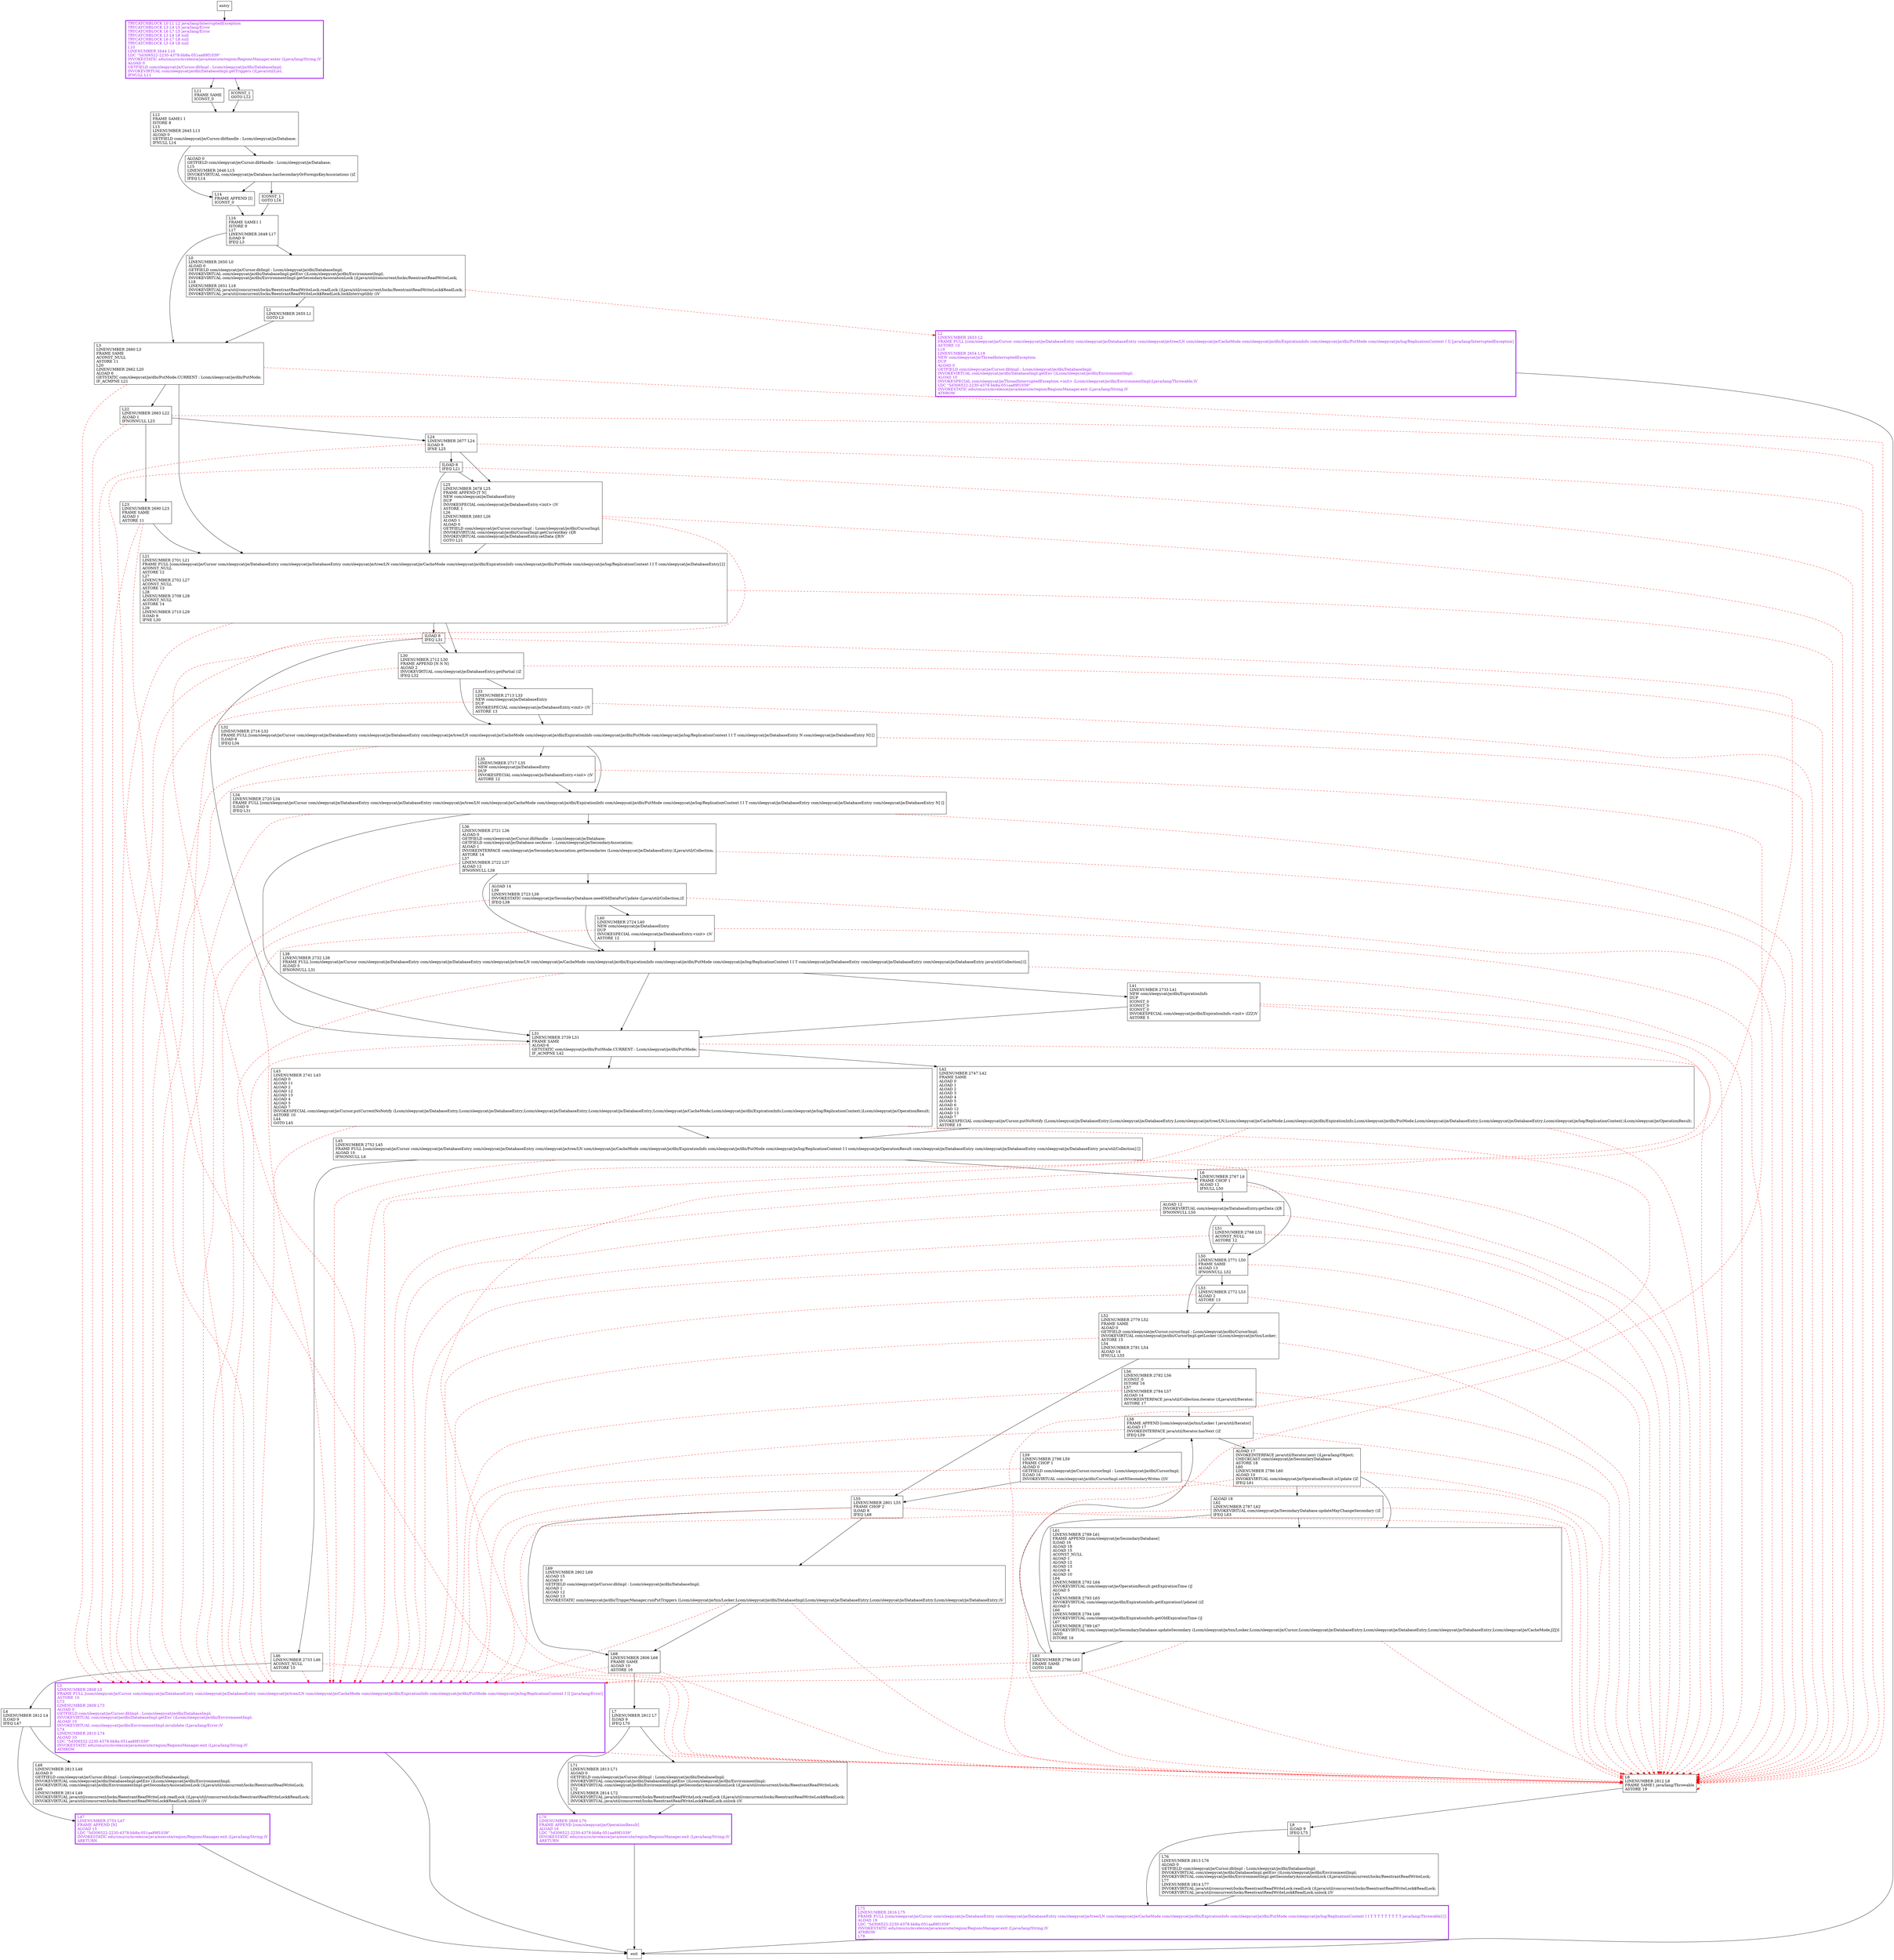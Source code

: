 digraph putNotify {
node [shape=record];
1356320070 [label="L3\lLINENUMBER 2660 L3\lFRAME SAME\lACONST_NULL\lASTORE 11\lL20\lLINENUMBER 2662 L20\lALOAD 6\lGETSTATIC com/sleepycat/je/dbi/PutMode.CURRENT : Lcom/sleepycat/je/dbi/PutMode;\lIF_ACMPNE L21\l"];
1911085191 [label="L53\lLINENUMBER 2772 L53\lALOAD 2\lASTORE 13\l"];
1904707109 [label="L63\lLINENUMBER 2796 L63\lFRAME SAME\lGOTO L58\l"];
747241647 [label="L8\lLINENUMBER 2812 L8\lFRAME SAME1 java/lang/Throwable\lASTORE 19\l"];
1273055221 [label="L42\lLINENUMBER 2747 L42\lFRAME SAME\lALOAD 0\lALOAD 1\lALOAD 2\lALOAD 3\lALOAD 4\lALOAD 5\lALOAD 6\lALOAD 12\lALOAD 13\lALOAD 7\lINVOKESPECIAL com/sleepycat/je/Cursor.putNoNotify (Lcom/sleepycat/je/DatabaseEntry;Lcom/sleepycat/je/DatabaseEntry;Lcom/sleepycat/je/tree/LN;Lcom/sleepycat/je/CacheMode;Lcom/sleepycat/je/dbi/ExpirationInfo;Lcom/sleepycat/je/dbi/PutMode;Lcom/sleepycat/je/DatabaseEntry;Lcom/sleepycat/je/DatabaseEntry;Lcom/sleepycat/je/log/ReplicationContext;)Lcom/sleepycat/je/OperationResult;\lASTORE 10\l"];
1542496608 [label="L75\lLINENUMBER 2816 L75\lFRAME FULL [com/sleepycat/je/Cursor com/sleepycat/je/DatabaseEntry com/sleepycat/je/DatabaseEntry com/sleepycat/je/tree/LN com/sleepycat/je/CacheMode com/sleepycat/je/dbi/ExpirationInfo com/sleepycat/je/dbi/PutMode com/sleepycat/je/log/ReplicationContext I I T T T T T T T T T java/lang/Throwable] []\lALOAD 19\lLDC \"5d306522-2230-4378-bb8a-051aa89f1039\"\lINVOKESTATIC edu/cmu/cs/mvelezce/java/execute/region/RegionsManager.exit (Ljava/lang/String;)V\lATHROW\lL78\l"];
1324254858 [label="L68\lLINENUMBER 2806 L68\lFRAME SAME\lALOAD 10\lASTORE 16\l"];
42515369 [label="L70\lLINENUMBER 2806 L70\lFRAME APPEND [com/sleepycat/je/OperationResult]\lALOAD 16\lLDC \"5d306522-2230-4378-bb8a-051aa89f1039\"\lINVOKESTATIC edu/cmu/cs/mvelezce/java/execute/region/RegionsManager.exit (Ljava/lang/String;)V\lARETURN\l"];
1193419939 [label="L45\lLINENUMBER 2752 L45\lFRAME FULL [com/sleepycat/je/Cursor com/sleepycat/je/DatabaseEntry com/sleepycat/je/DatabaseEntry com/sleepycat/je/tree/LN com/sleepycat/je/CacheMode com/sleepycat/je/dbi/ExpirationInfo com/sleepycat/je/dbi/PutMode com/sleepycat/je/log/ReplicationContext I I com/sleepycat/je/OperationResult com/sleepycat/je/DatabaseEntry com/sleepycat/je/DatabaseEntry com/sleepycat/je/DatabaseEntry java/util/Collection] []\lALOAD 10\lIFNONNULL L6\l"];
1011900615 [label="ALOAD 17\lINVOKEINTERFACE java/util/Iterator.next ()Ljava/lang/Object;\lCHECKCAST com/sleepycat/je/SecondaryDatabase\lASTORE 18\lL60\lLINENUMBER 2786 L60\lALOAD 10\lINVOKEVIRTUAL com/sleepycat/je/OperationResult.isUpdate ()Z\lIFEQ L61\l"];
1541616012 [label="L52\lLINENUMBER 2779 L52\lFRAME SAME\lALOAD 0\lGETFIELD com/sleepycat/je/Cursor.cursorImpl : Lcom/sleepycat/je/dbi/CursorImpl;\lINVOKEVIRTUAL com/sleepycat/je/dbi/CursorImpl.getLocker ()Lcom/sleepycat/je/txn/Locker;\lASTORE 15\lL54\lLINENUMBER 2781 L54\lALOAD 14\lIFNULL L55\l"];
863499705 [label="L32\lLINENUMBER 2716 L32\lFRAME FULL [com/sleepycat/je/Cursor com/sleepycat/je/DatabaseEntry com/sleepycat/je/DatabaseEntry com/sleepycat/je/tree/LN com/sleepycat/je/CacheMode com/sleepycat/je/dbi/ExpirationInfo com/sleepycat/je/dbi/PutMode com/sleepycat/je/log/ReplicationContext I I T com/sleepycat/je/DatabaseEntry N com/sleepycat/je/DatabaseEntry N] []\lILOAD 8\lIFEQ L34\l"];
441608999 [label="L55\lLINENUMBER 2801 L55\lFRAME CHOP 2\lILOAD 8\lIFEQ L68\l"];
1332984524 [label="L71\lLINENUMBER 2813 L71\lALOAD 0\lGETFIELD com/sleepycat/je/Cursor.dbImpl : Lcom/sleepycat/je/dbi/DatabaseImpl;\lINVOKEVIRTUAL com/sleepycat/je/dbi/DatabaseImpl.getEnv ()Lcom/sleepycat/je/dbi/EnvironmentImpl;\lINVOKEVIRTUAL com/sleepycat/je/dbi/EnvironmentImpl.getSecondaryAssociationLock ()Ljava/util/concurrent/locks/ReentrantReadWriteLock;\lL72\lLINENUMBER 2814 L72\lINVOKEVIRTUAL java/util/concurrent/locks/ReentrantReadWriteLock.readLock ()Ljava/util/concurrent/locks/ReentrantReadWriteLock$ReadLock;\lINVOKEVIRTUAL java/util/concurrent/locks/ReentrantReadWriteLock$ReadLock.unlock ()V\l"];
812234489 [label="ICONST_1\lGOTO L16\l"];
1494789149 [label="L14\lFRAME APPEND [I]\lICONST_0\l"];
1606504535 [label="L38\lLINENUMBER 2732 L38\lFRAME FULL [com/sleepycat/je/Cursor com/sleepycat/je/DatabaseEntry com/sleepycat/je/DatabaseEntry com/sleepycat/je/tree/LN com/sleepycat/je/CacheMode com/sleepycat/je/dbi/ExpirationInfo com/sleepycat/je/dbi/PutMode com/sleepycat/je/log/ReplicationContext I I T com/sleepycat/je/DatabaseEntry com/sleepycat/je/DatabaseEntry com/sleepycat/je/DatabaseEntry java/util/Collection] []\lALOAD 5\lIFNONNULL L31\l"];
1509989335 [label="L61\lLINENUMBER 2789 L61\lFRAME APPEND [com/sleepycat/je/SecondaryDatabase]\lILOAD 16\lALOAD 18\lALOAD 15\lACONST_NULL\lALOAD 1\lALOAD 12\lALOAD 13\lALOAD 4\lALOAD 10\lL64\lLINENUMBER 2792 L64\lINVOKEVIRTUAL com/sleepycat/je/OperationResult.getExpirationTime ()J\lALOAD 5\lL65\lLINENUMBER 2793 L65\lINVOKEVIRTUAL com/sleepycat/je/dbi/ExpirationInfo.getExpirationUpdated ()Z\lALOAD 5\lL66\lLINENUMBER 2794 L66\lINVOKEVIRTUAL com/sleepycat/je/dbi/ExpirationInfo.getOldExpirationTime ()J\lL67\lLINENUMBER 2789 L67\lINVOKEVIRTUAL com/sleepycat/je/SecondaryDatabase.updateSecondary (Lcom/sleepycat/je/txn/Locker;Lcom/sleepycat/je/Cursor;Lcom/sleepycat/je/DatabaseEntry;Lcom/sleepycat/je/DatabaseEntry;Lcom/sleepycat/je/DatabaseEntry;Lcom/sleepycat/je/CacheMode;JZJ)I\lIADD\lISTORE 16\l"];
1553980054 [label="L5\lLINENUMBER 2808 L5\lFRAME FULL [com/sleepycat/je/Cursor com/sleepycat/je/DatabaseEntry com/sleepycat/je/DatabaseEntry com/sleepycat/je/tree/LN com/sleepycat/je/CacheMode com/sleepycat/je/dbi/ExpirationInfo com/sleepycat/je/dbi/PutMode com/sleepycat/je/log/ReplicationContext I I] [java/lang/Error]\lASTORE 10\lL73\lLINENUMBER 2809 L73\lALOAD 0\lGETFIELD com/sleepycat/je/Cursor.dbImpl : Lcom/sleepycat/je/dbi/DatabaseImpl;\lINVOKEVIRTUAL com/sleepycat/je/dbi/DatabaseImpl.getEnv ()Lcom/sleepycat/je/dbi/EnvironmentImpl;\lALOAD 10\lINVOKEVIRTUAL com/sleepycat/je/dbi/EnvironmentImpl.invalidate (Ljava/lang/Error;)V\lL74\lLINENUMBER 2810 L74\lALOAD 10\lLDC \"5d306522-2230-4378-bb8a-051aa89f1039\"\lINVOKESTATIC edu/cmu/cs/mvelezce/java/execute/region/RegionsManager.exit (Ljava/lang/String;)V\lATHROW\l"];
986486318 [label="L16\lFRAME SAME1 I\lISTORE 9\lL17\lLINENUMBER 2648 L17\lILOAD 9\lIFEQ L3\l"];
2013208123 [label="L58\lFRAME APPEND [com/sleepycat/je/txn/Locker I java/util/Iterator]\lALOAD 17\lINVOKEINTERFACE java/util/Iterator.hasNext ()Z\lIFEQ L59\l"];
1441890860 [label="L23\lLINENUMBER 2690 L23\lFRAME SAME\lALOAD 1\lASTORE 11\l"];
786200746 [label="L43\lLINENUMBER 2741 L43\lALOAD 0\lALOAD 11\lALOAD 2\lALOAD 12\lALOAD 13\lALOAD 4\lALOAD 5\lALOAD 7\lINVOKESPECIAL com/sleepycat/je/Cursor.putCurrentNoNotify (Lcom/sleepycat/je/DatabaseEntry;Lcom/sleepycat/je/DatabaseEntry;Lcom/sleepycat/je/DatabaseEntry;Lcom/sleepycat/je/DatabaseEntry;Lcom/sleepycat/je/CacheMode;Lcom/sleepycat/je/dbi/ExpirationInfo;Lcom/sleepycat/je/log/ReplicationContext;)Lcom/sleepycat/je/OperationResult;\lASTORE 10\lL44\lGOTO L45\l"];
2060609886 [label="L11\lFRAME SAME\lICONST_0\l"];
1877239769 [label="ILOAD 8\lIFEQ L31\l"];
1500528058 [label="L1\lLINENUMBER 2655 L1\lGOTO L3\l"];
2111044917 [label="L7\lLINENUMBER 2812 L7\lILOAD 9\lIFEQ L70\l"];
1402453409 [label="L36\lLINENUMBER 2721 L36\lALOAD 0\lGETFIELD com/sleepycat/je/Cursor.dbHandle : Lcom/sleepycat/je/Database;\lGETFIELD com/sleepycat/je/Database.secAssoc : Lcom/sleepycat/je/SecondaryAssociation;\lALOAD 1\lINVOKEINTERFACE com/sleepycat/je/SecondaryAssociation.getSecondaries (Lcom/sleepycat/je/DatabaseEntry;)Ljava/util/Collection;\lASTORE 14\lL37\lLINENUMBER 2722 L37\lALOAD 12\lIFNONNULL L38\l"];
2137392837 [label="L2\lLINENUMBER 2653 L2\lFRAME FULL [com/sleepycat/je/Cursor com/sleepycat/je/DatabaseEntry com/sleepycat/je/DatabaseEntry com/sleepycat/je/tree/LN com/sleepycat/je/CacheMode com/sleepycat/je/dbi/ExpirationInfo com/sleepycat/je/dbi/PutMode com/sleepycat/je/log/ReplicationContext I I] [java/lang/InterruptedException]\lASTORE 10\lL19\lLINENUMBER 2654 L19\lNEW com/sleepycat/je/ThreadInterruptedException\lDUP\lALOAD 0\lGETFIELD com/sleepycat/je/Cursor.dbImpl : Lcom/sleepycat/je/dbi/DatabaseImpl;\lINVOKEVIRTUAL com/sleepycat/je/dbi/DatabaseImpl.getEnv ()Lcom/sleepycat/je/dbi/EnvironmentImpl;\lALOAD 10\lINVOKESPECIAL com/sleepycat/je/ThreadInterruptedException.\<init\> (Lcom/sleepycat/je/dbi/EnvironmentImpl;Ljava/lang/Throwable;)V\lLDC \"5d306522-2230-4378-bb8a-051aa89f1039\"\lINVOKESTATIC edu/cmu/cs/mvelezce/java/execute/region/RegionsManager.exit (Ljava/lang/String;)V\lATHROW\l"];
664257991 [label="L47\lLINENUMBER 2753 L47\lFRAME APPEND [N]\lALOAD 15\lLDC \"5d306522-2230-4378-bb8a-051aa89f1039\"\lINVOKESTATIC edu/cmu/cs/mvelezce/java/execute/region/RegionsManager.exit (Ljava/lang/String;)V\lARETURN\l"];
1949786556 [label="L30\lLINENUMBER 2712 L30\lFRAME APPEND [N N N]\lALOAD 2\lINVOKEVIRTUAL com/sleepycat/je/DatabaseEntry.getPartial ()Z\lIFEQ L32\l"];
545011338 [label="L34\lLINENUMBER 2720 L34\lFRAME FULL [com/sleepycat/je/Cursor com/sleepycat/je/DatabaseEntry com/sleepycat/je/DatabaseEntry com/sleepycat/je/tree/LN com/sleepycat/je/CacheMode com/sleepycat/je/dbi/ExpirationInfo com/sleepycat/je/dbi/PutMode com/sleepycat/je/log/ReplicationContext I I T com/sleepycat/je/DatabaseEntry com/sleepycat/je/DatabaseEntry com/sleepycat/je/DatabaseEntry N] []\lILOAD 9\lIFEQ L31\l"];
81516259 [label="L51\lLINENUMBER 2768 L51\lACONST_NULL\lASTORE 12\l"];
1791226039 [label="L48\lLINENUMBER 2813 L48\lALOAD 0\lGETFIELD com/sleepycat/je/Cursor.dbImpl : Lcom/sleepycat/je/dbi/DatabaseImpl;\lINVOKEVIRTUAL com/sleepycat/je/dbi/DatabaseImpl.getEnv ()Lcom/sleepycat/je/dbi/EnvironmentImpl;\lINVOKEVIRTUAL com/sleepycat/je/dbi/EnvironmentImpl.getSecondaryAssociationLock ()Ljava/util/concurrent/locks/ReentrantReadWriteLock;\lL49\lLINENUMBER 2814 L49\lINVOKEVIRTUAL java/util/concurrent/locks/ReentrantReadWriteLock.readLock ()Ljava/util/concurrent/locks/ReentrantReadWriteLock$ReadLock;\lINVOKEVIRTUAL java/util/concurrent/locks/ReentrantReadWriteLock$ReadLock.unlock ()V\l"];
830256290 [label="L0\lLINENUMBER 2650 L0\lALOAD 0\lGETFIELD com/sleepycat/je/Cursor.dbImpl : Lcom/sleepycat/je/dbi/DatabaseImpl;\lINVOKEVIRTUAL com/sleepycat/je/dbi/DatabaseImpl.getEnv ()Lcom/sleepycat/je/dbi/EnvironmentImpl;\lINVOKEVIRTUAL com/sleepycat/je/dbi/EnvironmentImpl.getSecondaryAssociationLock ()Ljava/util/concurrent/locks/ReentrantReadWriteLock;\lL18\lLINENUMBER 2651 L18\lINVOKEVIRTUAL java/util/concurrent/locks/ReentrantReadWriteLock.readLock ()Ljava/util/concurrent/locks/ReentrantReadWriteLock$ReadLock;\lINVOKEVIRTUAL java/util/concurrent/locks/ReentrantReadWriteLock$ReadLock.lockInterruptibly ()V\l"];
587193267 [label="L31\lLINENUMBER 2739 L31\lFRAME SAME\lALOAD 6\lGETSTATIC com/sleepycat/je/dbi/PutMode.CURRENT : Lcom/sleepycat/je/dbi/PutMode;\lIF_ACMPNE L42\l"];
894578201 [label="L59\lLINENUMBER 2798 L59\lFRAME CHOP 1\lALOAD 0\lGETFIELD com/sleepycat/je/Cursor.cursorImpl : Lcom/sleepycat/je/dbi/CursorImpl;\lILOAD 16\lINVOKEVIRTUAL com/sleepycat/je/dbi/CursorImpl.setNSecondaryWrites (I)V\l"];
189928282 [label="L24\lLINENUMBER 2677 L24\lILOAD 9\lIFNE L25\l"];
1418682917 [label="TRYCATCHBLOCK L0 L1 L2 java/lang/InterruptedException\lTRYCATCHBLOCK L3 L4 L5 java/lang/Error\lTRYCATCHBLOCK L6 L7 L5 java/lang/Error\lTRYCATCHBLOCK L3 L4 L8 null\lTRYCATCHBLOCK L6 L7 L8 null\lTRYCATCHBLOCK L5 L9 L8 null\lL10\lLINENUMBER 2644 L10\lLDC \"5d306522-2230-4378-bb8a-051aa89f1039\"\lINVOKESTATIC edu/cmu/cs/mvelezce/java/execute/region/RegionsManager.enter (Ljava/lang/String;)V\lALOAD 0\lGETFIELD com/sleepycat/je/Cursor.dbImpl : Lcom/sleepycat/je/dbi/DatabaseImpl;\lINVOKEVIRTUAL com/sleepycat/je/dbi/DatabaseImpl.getTriggers ()Ljava/util/List;\lIFNULL L11\l"];
318816238 [label="L6\lLINENUMBER 2767 L6\lFRAME CHOP 1\lALOAD 12\lIFNULL L50\l"];
1016252016 [label="L50\lLINENUMBER 2771 L50\lFRAME SAME\lALOAD 13\lIFNONNULL L52\l"];
875961726 [label="L22\lLINENUMBER 2663 L22\lALOAD 1\lIFNONNULL L23\l"];
2088913130 [label="L35\lLINENUMBER 2717 L35\lNEW com/sleepycat/je/DatabaseEntry\lDUP\lINVOKESPECIAL com/sleepycat/je/DatabaseEntry.\<init\> ()V\lASTORE 12\l"];
284062371 [label="L69\lLINENUMBER 2802 L69\lALOAD 15\lALOAD 0\lGETFIELD com/sleepycat/je/Cursor.dbImpl : Lcom/sleepycat/je/dbi/DatabaseImpl;\lALOAD 1\lALOAD 12\lALOAD 13\lINVOKESTATIC com/sleepycat/je/dbi/TriggerManager.runPutTriggers (Lcom/sleepycat/je/txn/Locker;Lcom/sleepycat/je/dbi/DatabaseImpl;Lcom/sleepycat/je/DatabaseEntry;Lcom/sleepycat/je/DatabaseEntry;Lcom/sleepycat/je/DatabaseEntry;)V\l"];
1088739904 [label="L56\lLINENUMBER 2782 L56\lICONST_0\lISTORE 16\lL57\lLINENUMBER 2784 L57\lALOAD 14\lINVOKEINTERFACE java/util/Collection.iterator ()Ljava/util/Iterator;\lASTORE 17\l"];
2145488691 [label="L33\lLINENUMBER 2713 L33\lNEW com/sleepycat/je/DatabaseEntry\lDUP\lINVOKESPECIAL com/sleepycat/je/DatabaseEntry.\<init\> ()V\lASTORE 13\l"];
511176580 [label="L41\lLINENUMBER 2733 L41\lNEW com/sleepycat/je/dbi/ExpirationInfo\lDUP\lICONST_0\lICONST_0\lICONST_0\lINVOKESPECIAL com/sleepycat/je/dbi/ExpirationInfo.\<init\> (IZZ)V\lASTORE 5\l"];
111251923 [label="L12\lFRAME SAME1 I\lISTORE 8\lL13\lLINENUMBER 2645 L13\lALOAD 0\lGETFIELD com/sleepycat/je/Cursor.dbHandle : Lcom/sleepycat/je/Database;\lIFNULL L14\l"];
252392099 [label="ILOAD 8\lIFEQ L21\l"];
503021926 [label="ALOAD 12\lINVOKEVIRTUAL com/sleepycat/je/DatabaseEntry.getData ()[B\lIFNONNULL L50\l"];
81439322 [label="L4\lLINENUMBER 2812 L4\lILOAD 9\lIFEQ L47\l"];
249771202 [label="L9\lILOAD 9\lIFEQ L75\l"];
1720248332 [label="L46\lLINENUMBER 2753 L46\lACONST_NULL\lASTORE 15\l"];
920482764 [label="L25\lLINENUMBER 2678 L25\lFRAME APPEND [T N]\lNEW com/sleepycat/je/DatabaseEntry\lDUP\lINVOKESPECIAL com/sleepycat/je/DatabaseEntry.\<init\> ()V\lASTORE 1\lL26\lLINENUMBER 2683 L26\lALOAD 1\lALOAD 0\lGETFIELD com/sleepycat/je/Cursor.cursorImpl : Lcom/sleepycat/je/dbi/CursorImpl;\lINVOKEVIRTUAL com/sleepycat/je/dbi/CursorImpl.getCurrentKey ()[B\lINVOKEVIRTUAL com/sleepycat/je/DatabaseEntry.setData ([B)V\lGOTO L21\l"];
837457501 [label="ALOAD 14\lL39\lLINENUMBER 2723 L39\lINVOKESTATIC com/sleepycat/je/SecondaryDatabase.needOldDataForUpdate (Ljava/util/Collection;)Z\lIFEQ L38\l"];
1434536042 [label="ALOAD 18\lL62\lLINENUMBER 2787 L62\lINVOKEVIRTUAL com/sleepycat/je/SecondaryDatabase.updateMayChangeSecondary ()Z\lIFEQ L63\l"];
403313983 [label="ICONST_1\lGOTO L12\l"];
946382756 [label="L76\lLINENUMBER 2813 L76\lALOAD 0\lGETFIELD com/sleepycat/je/Cursor.dbImpl : Lcom/sleepycat/je/dbi/DatabaseImpl;\lINVOKEVIRTUAL com/sleepycat/je/dbi/DatabaseImpl.getEnv ()Lcom/sleepycat/je/dbi/EnvironmentImpl;\lINVOKEVIRTUAL com/sleepycat/je/dbi/EnvironmentImpl.getSecondaryAssociationLock ()Ljava/util/concurrent/locks/ReentrantReadWriteLock;\lL77\lLINENUMBER 2814 L77\lINVOKEVIRTUAL java/util/concurrent/locks/ReentrantReadWriteLock.readLock ()Ljava/util/concurrent/locks/ReentrantReadWriteLock$ReadLock;\lINVOKEVIRTUAL java/util/concurrent/locks/ReentrantReadWriteLock$ReadLock.unlock ()V\l"];
676472737 [label="L21\lLINENUMBER 2701 L21\lFRAME FULL [com/sleepycat/je/Cursor com/sleepycat/je/DatabaseEntry com/sleepycat/je/DatabaseEntry com/sleepycat/je/tree/LN com/sleepycat/je/CacheMode com/sleepycat/je/dbi/ExpirationInfo com/sleepycat/je/dbi/PutMode com/sleepycat/je/log/ReplicationContext I I T com/sleepycat/je/DatabaseEntry] []\lACONST_NULL\lASTORE 12\lL27\lLINENUMBER 2702 L27\lACONST_NULL\lASTORE 13\lL28\lLINENUMBER 2708 L28\lACONST_NULL\lASTORE 14\lL29\lLINENUMBER 2710 L29\lILOAD 9\lIFNE L30\l"];
292806881 [label="ALOAD 0\lGETFIELD com/sleepycat/je/Cursor.dbHandle : Lcom/sleepycat/je/Database;\lL15\lLINENUMBER 2646 L15\lINVOKEVIRTUAL com/sleepycat/je/Database.hasSecondaryOrForeignKeyAssociations ()Z\lIFEQ L14\l"];
1893940876 [label="L40\lLINENUMBER 2724 L40\lNEW com/sleepycat/je/DatabaseEntry\lDUP\lINVOKESPECIAL com/sleepycat/je/DatabaseEntry.\<init\> ()V\lASTORE 12\l"];
entry;
exit;
1356320070 -> 1553980054 [style=dashed, color=red]
1356320070 -> 747241647 [style=dashed, color=red]
1356320070 -> 875961726
1356320070 -> 676472737
1911085191 -> 1553980054 [style=dashed, color=red]
1911085191 -> 747241647 [style=dashed, color=red]
1911085191 -> 1541616012
1904707109 -> 1553980054 [style=dashed, color=red]
1904707109 -> 747241647 [style=dashed, color=red]
1904707109 -> 2013208123
747241647 -> 747241647 [style=dashed, color=red]
747241647 -> 249771202
1273055221 -> 1553980054 [style=dashed, color=red]
1273055221 -> 747241647 [style=dashed, color=red]
1273055221 -> 1193419939
1542496608 -> exit
1324254858 -> 2111044917
1324254858 -> 1553980054 [style=dashed, color=red]
1324254858 -> 747241647 [style=dashed, color=red]
42515369 -> exit
1193419939 -> 1720248332
1193419939 -> 1553980054 [style=dashed, color=red]
1193419939 -> 318816238
1193419939 -> 747241647 [style=dashed, color=red]
1011900615 -> 1509989335
1011900615 -> 1553980054 [style=dashed, color=red]
1011900615 -> 1434536042
1011900615 -> 747241647 [style=dashed, color=red]
1541616012 -> 441608999
1541616012 -> 1553980054 [style=dashed, color=red]
1541616012 -> 1088739904
1541616012 -> 747241647 [style=dashed, color=red]
863499705 -> 1553980054 [style=dashed, color=red]
863499705 -> 747241647 [style=dashed, color=red]
863499705 -> 545011338
863499705 -> 2088913130
441608999 -> 284062371
441608999 -> 1553980054 [style=dashed, color=red]
441608999 -> 747241647 [style=dashed, color=red]
441608999 -> 1324254858
1332984524 -> 42515369
812234489 -> 986486318
1494789149 -> 986486318
1606504535 -> 587193267
1606504535 -> 511176580
1606504535 -> 1553980054 [style=dashed, color=red]
1606504535 -> 747241647 [style=dashed, color=red]
1509989335 -> 1553980054 [style=dashed, color=red]
1509989335 -> 1904707109
1509989335 -> 747241647 [style=dashed, color=red]
1553980054 -> exit
1553980054 -> 747241647 [style=dashed, color=red]
986486318 -> 1356320070
986486318 -> 830256290
2013208123 -> 894578201
2013208123 -> 1553980054 [style=dashed, color=red]
2013208123 -> 747241647 [style=dashed, color=red]
2013208123 -> 1011900615
1441890860 -> 1553980054 [style=dashed, color=red]
1441890860 -> 747241647 [style=dashed, color=red]
1441890860 -> 676472737
786200746 -> 1553980054 [style=dashed, color=red]
786200746 -> 747241647 [style=dashed, color=red]
786200746 -> 1193419939
entry -> 1418682917
2060609886 -> 111251923
1877239769 -> 587193267
1877239769 -> 1553980054 [style=dashed, color=red]
1877239769 -> 747241647 [style=dashed, color=red]
1877239769 -> 1949786556
1500528058 -> 1356320070
2111044917 -> 1332984524
2111044917 -> 42515369
1402453409 -> 1553980054 [style=dashed, color=red]
1402453409 -> 837457501
1402453409 -> 747241647 [style=dashed, color=red]
1402453409 -> 1606504535
2137392837 -> exit
664257991 -> exit
1949786556 -> 863499705
1949786556 -> 1553980054 [style=dashed, color=red]
1949786556 -> 747241647 [style=dashed, color=red]
1949786556 -> 2145488691
545011338 -> 587193267
545011338 -> 1402453409
545011338 -> 1553980054 [style=dashed, color=red]
545011338 -> 747241647 [style=dashed, color=red]
81516259 -> 1553980054 [style=dashed, color=red]
81516259 -> 1016252016
81516259 -> 747241647 [style=dashed, color=red]
1791226039 -> 664257991
830256290 -> 1500528058
830256290 -> 2137392837 [style=dashed, color=red]
587193267 -> 1553980054 [style=dashed, color=red]
587193267 -> 1273055221
587193267 -> 747241647 [style=dashed, color=red]
587193267 -> 786200746
894578201 -> 441608999
894578201 -> 1553980054 [style=dashed, color=red]
894578201 -> 747241647 [style=dashed, color=red]
189928282 -> 920482764
189928282 -> 1553980054 [style=dashed, color=red]
189928282 -> 252392099
189928282 -> 747241647 [style=dashed, color=red]
1418682917 -> 2060609886
1418682917 -> 403313983
318816238 -> 1553980054 [style=dashed, color=red]
318816238 -> 503021926
318816238 -> 1016252016
318816238 -> 747241647 [style=dashed, color=red]
1016252016 -> 1553980054 [style=dashed, color=red]
1016252016 -> 1911085191
1016252016 -> 747241647 [style=dashed, color=red]
1016252016 -> 1541616012
875961726 -> 189928282
875961726 -> 1553980054 [style=dashed, color=red]
875961726 -> 747241647 [style=dashed, color=red]
875961726 -> 1441890860
2088913130 -> 1553980054 [style=dashed, color=red]
2088913130 -> 747241647 [style=dashed, color=red]
2088913130 -> 545011338
284062371 -> 1553980054 [style=dashed, color=red]
284062371 -> 747241647 [style=dashed, color=red]
284062371 -> 1324254858
1088739904 -> 1553980054 [style=dashed, color=red]
1088739904 -> 747241647 [style=dashed, color=red]
1088739904 -> 2013208123
2145488691 -> 863499705
2145488691 -> 1553980054 [style=dashed, color=red]
2145488691 -> 747241647 [style=dashed, color=red]
511176580 -> 587193267
511176580 -> 1553980054 [style=dashed, color=red]
511176580 -> 747241647 [style=dashed, color=red]
111251923 -> 1494789149
111251923 -> 292806881
252392099 -> 920482764
252392099 -> 1553980054 [style=dashed, color=red]
252392099 -> 747241647 [style=dashed, color=red]
252392099 -> 676472737
503021926 -> 1553980054 [style=dashed, color=red]
503021926 -> 1016252016
503021926 -> 747241647 [style=dashed, color=red]
503021926 -> 81516259
81439322 -> 664257991
81439322 -> 1791226039
249771202 -> 946382756
249771202 -> 1542496608
1720248332 -> 1553980054 [style=dashed, color=red]
1720248332 -> 747241647 [style=dashed, color=red]
1720248332 -> 81439322
920482764 -> 1553980054 [style=dashed, color=red]
920482764 -> 747241647 [style=dashed, color=red]
920482764 -> 676472737
837457501 -> 1553980054 [style=dashed, color=red]
837457501 -> 747241647 [style=dashed, color=red]
837457501 -> 1893940876
837457501 -> 1606504535
1434536042 -> 1509989335
1434536042 -> 1553980054 [style=dashed, color=red]
1434536042 -> 1904707109
1434536042 -> 747241647 [style=dashed, color=red]
403313983 -> 111251923
946382756 -> 1542496608
676472737 -> 1877239769
676472737 -> 1553980054 [style=dashed, color=red]
676472737 -> 747241647 [style=dashed, color=red]
676472737 -> 1949786556
292806881 -> 812234489
292806881 -> 1494789149
1893940876 -> 1553980054 [style=dashed, color=red]
1893940876 -> 747241647 [style=dashed, color=red]
1893940876 -> 1606504535
1553980054[fontcolor="purple", penwidth=3, color="purple"];
2137392837[fontcolor="purple", penwidth=3, color="purple"];
1418682917[fontcolor="purple", penwidth=3, color="purple"];
664257991[fontcolor="purple", penwidth=3, color="purple"];
1542496608[fontcolor="purple", penwidth=3, color="purple"];
42515369[fontcolor="purple", penwidth=3, color="purple"];
}

